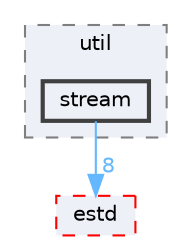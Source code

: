 digraph "stream"
{
 // LATEX_PDF_SIZE
  bgcolor="transparent";
  edge [fontname=Helvetica,fontsize=10,labelfontname=Helvetica,labelfontsize=10];
  node [fontname=Helvetica,fontsize=10,shape=box,height=0.2,width=0.4];
  compound=true
  subgraph clusterdir_12dcd59c802ef7fc158ecdfc2ed25eac {
    graph [ bgcolor="#edf0f7", pencolor="grey50", label="util", fontname=Helvetica,fontsize=10 style="filled,dashed", URL="dir_12dcd59c802ef7fc158ecdfc2ed25eac.html",tooltip=""]
  dir_31b0cb2498d5cd85db7f2c2c5e6ba530 [label="stream", fillcolor="#edf0f7", color="grey25", style="filled,bold", URL="dir_31b0cb2498d5cd85db7f2c2c5e6ba530.html",tooltip=""];
  }
  dir_705ed472854f071e46e92f9933f4d565 [label="estd", fillcolor="#edf0f7", color="red", style="filled,dashed", URL="dir_705ed472854f071e46e92f9933f4d565.html",tooltip=""];
  dir_31b0cb2498d5cd85db7f2c2c5e6ba530->dir_705ed472854f071e46e92f9933f4d565 [headlabel="8", labeldistance=1.5 headhref="dir_000203_000075.html" href="dir_000203_000075.html" color="steelblue1" fontcolor="steelblue1"];
}
